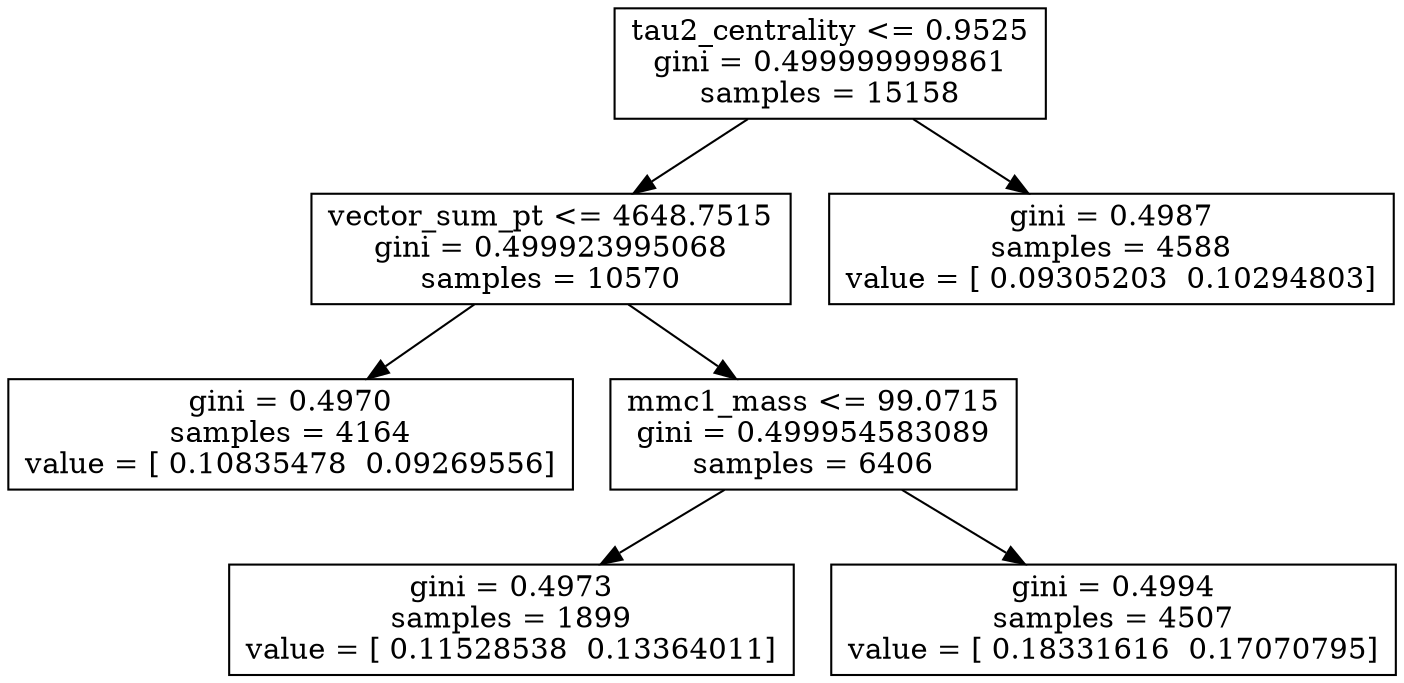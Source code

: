 digraph Tree {
0 [label="tau2_centrality <= 0.9525\ngini = 0.499999999861\nsamples = 15158", shape="box"] ;
1 [label="vector_sum_pt <= 4648.7515\ngini = 0.499923995068\nsamples = 10570", shape="box"] ;
0 -> 1 ;
2 [label="gini = 0.4970\nsamples = 4164\nvalue = [ 0.10835478  0.09269556]", shape="box"] ;
1 -> 2 ;
3 [label="mmc1_mass <= 99.0715\ngini = 0.499954583089\nsamples = 6406", shape="box"] ;
1 -> 3 ;
4 [label="gini = 0.4973\nsamples = 1899\nvalue = [ 0.11528538  0.13364011]", shape="box"] ;
3 -> 4 ;
5 [label="gini = 0.4994\nsamples = 4507\nvalue = [ 0.18331616  0.17070795]", shape="box"] ;
3 -> 5 ;
6 [label="gini = 0.4987\nsamples = 4588\nvalue = [ 0.09305203  0.10294803]", shape="box"] ;
0 -> 6 ;
}